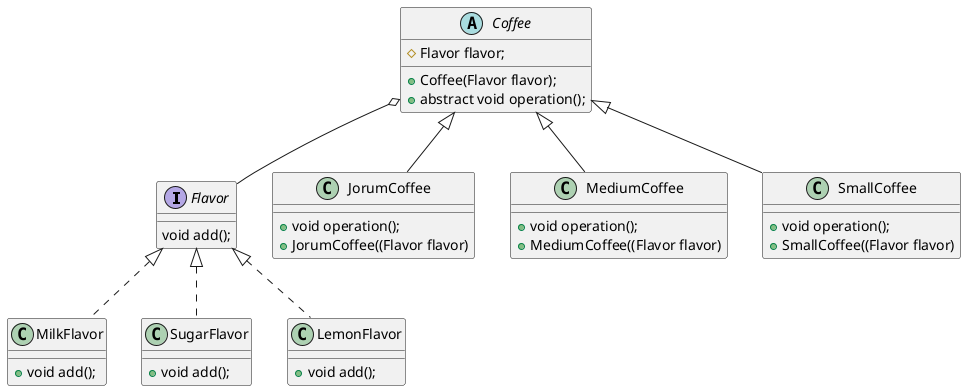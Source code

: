 @startuml
'https://plantuml.com/class-diagram

interface Flavor{
    void add();
}

class MilkFlavor implements Flavor{
    + void add();
}

class SugarFlavor implements Flavor{
    + void add();
}

class LemonFlavor implements Flavor{
    + void add();
}

abstract class Coffee{
    # Flavor flavor;
    + Coffee(Flavor flavor);
    + abstract void operation();
}

class JorumCoffee extends Coffee{
    + void operation();
    + JorumCoffee((Flavor flavor)
}

class MediumCoffee extends Coffee{
    + void operation();
    + MediumCoffee((Flavor flavor)
}

class SmallCoffee extends Coffee{
    + void operation();
    + SmallCoffee((Flavor flavor)
}

Coffee o-- Flavor

@enduml